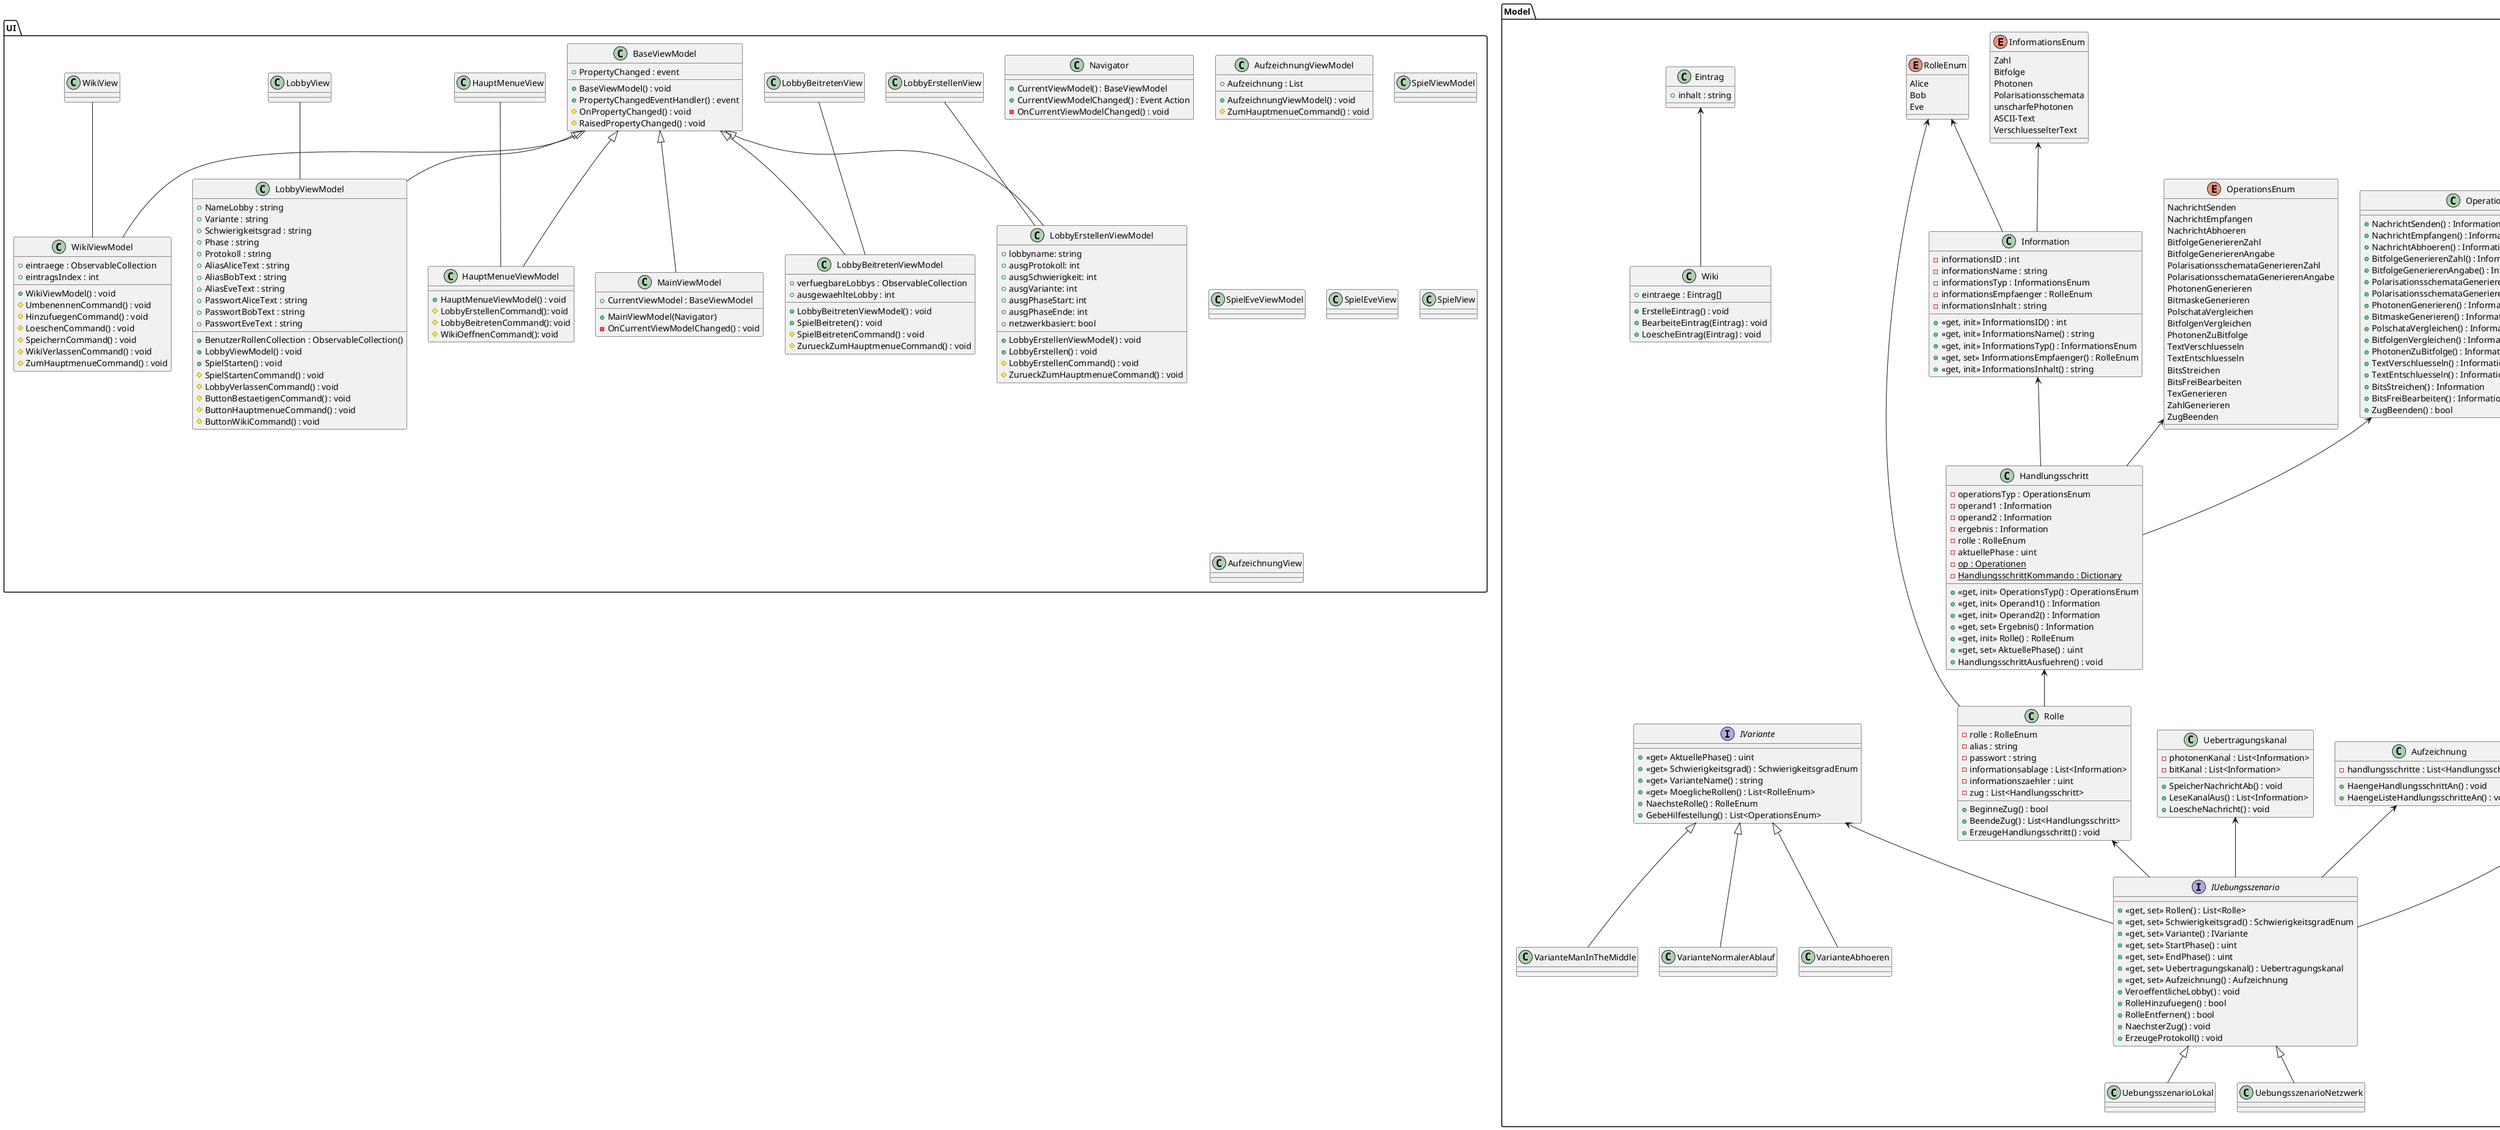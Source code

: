 @startuml name

/'************************************************************'/
/'PACKAGE Model												  '/
/'************************************************************'/
package Model
{
	together {
		interface IUebungsszenario
		{
			+ <<get, set>> Rollen() : List<Rolle>
			+ <<get, set>> Schwierigkeitsgrad() : SchwierigkeitsgradEnum
			+ <<get, set>> Variante() : IVariante
			+ <<get, set>> StartPhase() : uint
			+ <<get, set>> EndPhase() : uint
			+ <<get, set>> Uebertragungskanal() : Uebertragungskanal
			+ <<get, set>> Aufzeichnung() : Aufzeichnung
			+ VeroeffentlicheLobby() : void
			+ RolleHinzufuegen() : bool
			+ RolleEntfernen() : bool
			+ NaechsterZug() : void
			+ ErzeugeProtokoll() : void
		}

		class UebungsszenarioLokal
		{
		}

		class UebungsszenarioNetzwerk
		{
		}
	}

	together {
		class Aufzeichnung
		{
			- handlungsschritte : List<Handlungsschritt>
			+ HaengeHandlungsschrittAn() : void
			+ HaengeListeHandlungsschritteAn() : void
		}

		class Uebertragungskanal
		{
			- photonenKanal : List<Information>
			- bitKanal : List<Information>
			+ SpeicherNachrichtAb() : void
			+ LeseKanalAus() : List<Information>
			+ LoescheNachricht() : void
		}

		enum SchwierigkeitsgradEnum
		{
			Leicht
			Mittel
			Schwer
		}
	}
	
	together {
		class Operationen
		{
			+ NachrichtSenden() : Information
			+ NachrichtEmpfangen() : Information 
			+ NachrichtAbhoeren() : Information 
			+ BitfolgeGenerierenZahl() : Information 
			+ BitfolgeGenerierenAngabe() : Information 
			+ PolarisationsschemataGenerierenZahl() : Information 
			+ PolarisationsschemataGenerierenAngabe() : Information 
			+ PhotonenGenerieren() : Information 
			+ BitmaskeGenerieren() : Information 
			+ PolschataVergleichen() : Information 
			+ BitfolgenVergleichen() : Information 
			+ PhotonenZuBitfolge() : Information 
			+ TextVerschluesseln() : Information 
			+ TextEntschluesseln() : Information 
			+ BitsStreichen() : Information 
			+ BitsFreiBearbeiten() : Information 
			+ ZugBeenden() : bool 
		}

		enum OperationsEnum
		{
			NachrichtSenden
			NachrichtEmpfangen
			NachrichtAbhoeren
			BitfolgeGenerierenZahl
			BitfolgeGenerierenAngabe
			PolarisationsschemataGenerierenZahl
			PolarisationsschemataGenerierenAngabe
			PhotonenGenerieren
			BitmaskeGenerieren
			PolschataVergleichen
			BitfolgenVergleichen
			PhotonenZuBitfolge
			TextVerschluesseln
			TextEntschluesseln
			BitsStreichen
			BitsFreiBearbeiten
			TexGenerieren
			ZahlGenerieren
			ZugBeenden
		}
	}

	together {
		class Information
		{
			- informationsID : int
			- informationsName : string
			- informationsTyp : InformationsEnum
			- informationsEmpfaenger : RolleEnum
			- informationsInhalt : string
			+ <<get, init>> InformationsID() : int
			+ <<get, init>> InformationsName() : string
			+ <<get, init>> InformationsTyp() : InformationsEnum
			+ <<get, set>> InformationsEmpfaenger() : RolleEnum
			+ <<get, init>> InformationsInhalt() : string
		}

		class Handlungsschritt
		{
			- operationsTyp : OperationsEnum
			- operand1 : Information
			- operand2 : Information
			- ergebnis : Information
			- rolle : RolleEnum
			- aktuellePhase : uint
			- {static} op : Operationen
			- {static} HandlungsschrittKommando : Dictionary
			+ <<get, init>> OperationsTyp() : OperationsEnum
			+ <<get, init>> Operand1() : Information
			+ <<get, init>> Operand2() : Information
			+ <<get, set>> Ergebnis() : Information
			+ <<get, init>> Rolle() : RolleEnum
			+ <<get, set>> AktuellePhase() : uint
			+ HandlungsschrittAusfuehren() : void
		}

		class Rolle
		{
			- rolle : RolleEnum
			- alias : string
			- passwort : string
			- informationsablage : List<Information>
			- informationszaehler : uint
			- zug : List<Handlungsschritt>
			+ BeginneZug() : bool
			+ BeendeZug() : List<Handlungsschritt>
			+ ErzeugeHandlungsschritt() : void
		}

		enum InformationsEnum
		{
			Zahl
			Bitfolge
			Photonen
			Polarisationsschemata
			unscharfePhotonen
			ASCII-Text
			VerschluesselterText
		}

		enum RolleEnum
		{
			Alice
			Bob
			Eve
		}
	}

	together {
		interface IVariante
		{
			+ <<get>> AktuellePhase() : uint
			+ <<get>> Schwierigkeitsgrad() : SchwierigkeitsgradEnum
			+ <<get>> VarianteName() : string
			+ <<get>> MoeglicheRollen() : List<RolleEnum>
			+ NaechsteRolle() : RolleEnum
			+ GebeHilfestellung() : List<OperationsEnum>
		}

		class VarianteNormalerAblauf
		{
		}

		class VarianteAbhoeren
		{
		}

		class VarianteManInTheMiddle
		{
		}
	}

	together {
		class Wiki
		{
			+ eintraege : Eintrag[]
			+ ErstelleEintrag() : void
			+ BearbeiteEintrag(Eintrag) : void
			+ LoescheEintrag(Eintrag) : void
		}

		class Eintrag
		{
			+ inhalt : string
		}
	}
}

/'Model-Beziehungen: Definition der Beziehungen der Komponenten im Model'/
 IVariante <|-- VarianteNormalerAblauf
 IVariante <|-- VarianteManInTheMiddle
 IVariante <|-- VarianteAbhoeren
 IVariante <-- IUebungsszenario
 
 IUebungsszenario <|-- UebungsszenarioLokal
 IUebungsszenario <|-- UebungsszenarioNetzwerk
 
 Rolle <-- IUebungsszenario
 
 Eintrag <-- Wiki

 InformationsEnum <-- Information
 
 Information <-- Handlungsschritt
 
 OperationsEnum <-- Handlungsschritt
 
 Handlungsschritt <-- Rolle
 
 Uebertragungskanal <-- IUebungsszenario
 
 SchwierigkeitsgradEnum <-- IUebungsszenario
 
 Aufzeichnung <-- IUebungsszenario
 
 RolleEnum <-- Rolle
 RolleEnum <-- Information
 
 Operationen <-- Handlungsschritt

/'************************************************************'/
/'PACKAGE UI												  '/
/'************************************************************'/
package UI
{
	class MainViewModel
	{
		+ MainViewModel(Navigator)
		+ CurrentViewModel : BaseViewModel
		- OnCurrentViewModelChanged() : void
	}

	class Navigator
	{
		+ CurrentViewModel() : BaseViewModel
		+ CurrentViewModelChanged() : Event Action
		- OnCurrentViewModelChanged() : void
	}

	class LobbyErstellenViewModel
	{
		 + lobbyname: string 
		 + ausgProtokoll: int 
		 + ausgSchwierigkeit: int 
		 + ausgVariante: int 
		 + ausgPhaseStart: int 
		 + ausgPhaseEnde: int 
		 + netzwerkbasiert: bool 
		 + LobbyErstellenViewModel() : void
		 + LobbyErstellen() : void
		 # LobbyErstellenCommand() : void
		 # ZurueckZumHauptmenueCommand() : void
	}
	
	class LobbyBeitretenViewModel
	{
		 + verfuegbareLobbys : ObservableCollection 
		 + ausgewaehlteLobby : int 
		 + LobbyBeitretenViewModel() : void 
		 + SpielBeitreten() : void 
		 # SpielBeitretenCommand() : void 
		 # ZurueckZumHauptmenueCommand() : void 
	}
	
	class HauptMenueViewModel
	{
		 + HauptMenueViewModel() : void
		 # LobbyErstellenCommand(): void
		 # LobbyBeitretenCommand(): void
		 # WikiOeffnenCommand(): void
	}
	
	class LobbyViewModel
	{
		 + NameLobby : string
		 + Variante : string
		 + Schwierigkeitsgrad : string
		 + Phase : string
		 + Protokoll : string
		 + AliasAliceText : string
		 + AliasBobText : string
		 + AliasEveText : string
		 + PasswortAliceText : string
		 + PasswortBobText : string
		 + PasswortEveText : string
		 + BenutzerRollenCollection : ObservableCollection()
		 + LobbyViewModel() : void
		 + SpielStarten() : void
		 # SpielStartenCommand() : void
		 # LobbyVerlassenCommand() : void
		 # ButtonBestaetigenCommand() : void
		 # ButtonHauptmenueCommand() : void
		 # ButtonWikiCommand() : void
	}
	
	class WikiViewModel
	{
		 + eintraege : ObservableCollection
		 + eintragsIndex : int
		 + WikiViewModel() : void
		 # UmbenennenCommand() : void
		 # HinzufuegenCommand() : void
		 # LoeschenCommand() : void
		 # SpeichernCommand() : void
		 # WikiVerlassenCommand() : void
		 # ZumHauptmenueCommand() : void
	}
	
	class BaseViewModel
	{
		 + PropertyChanged : event
		 + BaseViewModel() : void
		 + PropertyChangedEventHandler() : event
		 # OnPropertyChanged() : void
		 # RaisedPropertyChanged() : void
	}

	class AufzeichnungViewModel
	{
		+ Aufzeichnung : List
		+ AufzeichnungViewModel() : void
		# ZumHauptmenueCommand() : void
	}

	class SpielViewModel
	{
	}

	class SpielEveViewModel
	{
	}

	class SpielEveView
	{
	}

	class SpielView
	{
	}

	class AufzeichnungView
	{
	}

	class LobbyErstellenView
	{
	}
	
	class LobbyBeitretenView
	{
	}
	
	class HauptMenueView
	{
	}
	
	class LobbyView
	{
	}
	
	class WikiView
	{
	}
}

BaseViewModel <|-- LobbyBeitretenViewModel
BaseViewModel <|-- LobbyViewModel
BaseViewModel <|-- WikiViewModel
BaseViewModel <|-- HauptMenueViewModel
BaseViewModel <|-- LobbyErstellenViewModel
BaseViewModel <|-- MainViewModel
LobbyErstellenView -- LobbyErstellenViewModel
LobbyBeitretenView -- LobbyBeitretenViewModel
HauptMenueView -- HauptMenueViewModel
LobbyView -- LobbyViewModel
WikiView -- WikiViewModel

@enduml